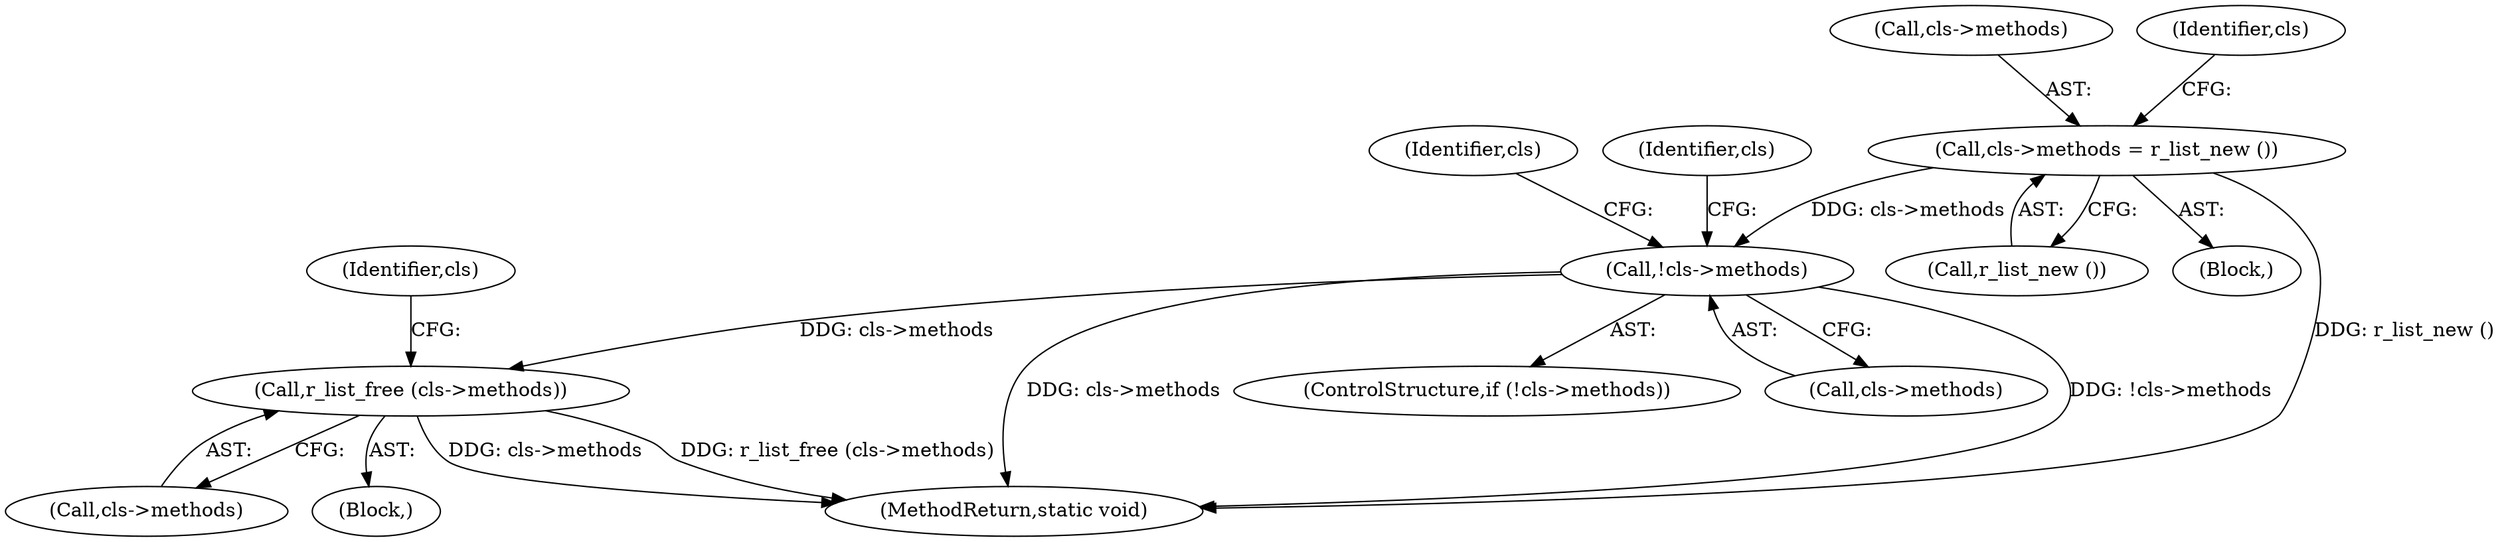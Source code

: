 digraph "0_radare2_1ea23bd6040441a21fbcfba69dce9a01af03f989@API" {
"1000203" [label="(Call,r_list_free (cls->methods))"];
"1000184" [label="(Call,!cls->methods)"];
"1000178" [label="(Call,cls->methods = r_list_new ())"];
"1000183" [label="(ControlStructure,if (!cls->methods))"];
"1000182" [label="(Call,r_list_new ())"];
"1000178" [label="(Call,cls->methods = r_list_new ())"];
"1000179" [label="(Call,cls->methods)"];
"1000204" [label="(Call,cls->methods)"];
"1000597" [label="(MethodReturn,static void)"];
"1000184" [label="(Call,!cls->methods)"];
"1000190" [label="(Identifier,cls)"];
"1000208" [label="(Identifier,cls)"];
"1000185" [label="(Call,cls->methods)"];
"1000186" [label="(Identifier,cls)"];
"1000202" [label="(Block,)"];
"1000108" [label="(Block,)"];
"1000203" [label="(Call,r_list_free (cls->methods))"];
"1000194" [label="(Identifier,cls)"];
"1000203" -> "1000202"  [label="AST: "];
"1000203" -> "1000204"  [label="CFG: "];
"1000204" -> "1000203"  [label="AST: "];
"1000208" -> "1000203"  [label="CFG: "];
"1000203" -> "1000597"  [label="DDG: r_list_free (cls->methods)"];
"1000203" -> "1000597"  [label="DDG: cls->methods"];
"1000184" -> "1000203"  [label="DDG: cls->methods"];
"1000184" -> "1000183"  [label="AST: "];
"1000184" -> "1000185"  [label="CFG: "];
"1000185" -> "1000184"  [label="AST: "];
"1000190" -> "1000184"  [label="CFG: "];
"1000194" -> "1000184"  [label="CFG: "];
"1000184" -> "1000597"  [label="DDG: cls->methods"];
"1000184" -> "1000597"  [label="DDG: !cls->methods"];
"1000178" -> "1000184"  [label="DDG: cls->methods"];
"1000178" -> "1000108"  [label="AST: "];
"1000178" -> "1000182"  [label="CFG: "];
"1000179" -> "1000178"  [label="AST: "];
"1000182" -> "1000178"  [label="AST: "];
"1000186" -> "1000178"  [label="CFG: "];
"1000178" -> "1000597"  [label="DDG: r_list_new ()"];
}
